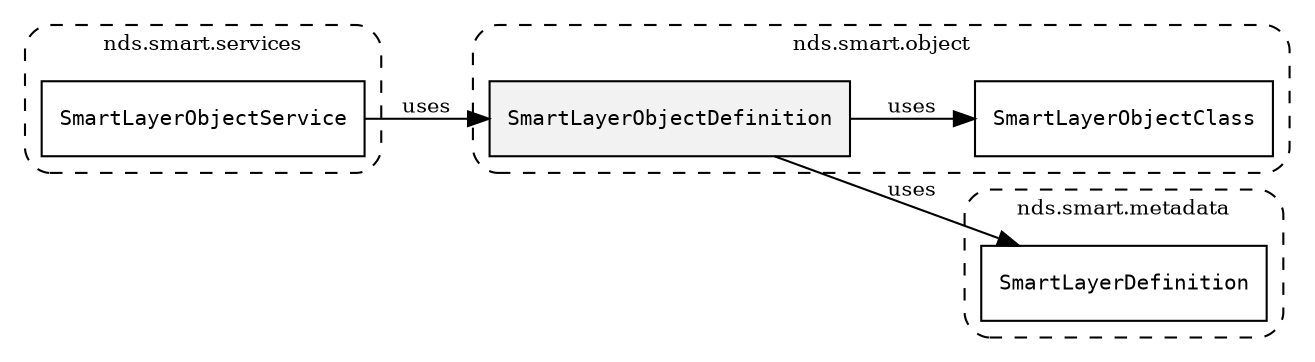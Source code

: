 /**
 * This dot file creates symbol collaboration diagram for SmartLayerObjectDefinition.
 */
digraph ZSERIO
{
    node [shape=box, fontsize=10];
    rankdir="LR";
    fontsize=10;
    tooltip="SmartLayerObjectDefinition collaboration diagram";

    subgraph "cluster_nds.smart.object"
    {
        style="dashed, rounded";
        label="nds.smart.object";
        tooltip="Package nds.smart.object";
        href="../../../content/packages/nds.smart.object.html#Package-nds-smart-object";
        target="_parent";

        "SmartLayerObjectDefinition" [style="filled", fillcolor="#0000000D", target="_parent", label=<<font face="monospace"><table align="center" border="0" cellspacing="0" cellpadding="0"><tr><td href="../../../content/packages/nds.smart.object.html#Structure-SmartLayerObjectDefinition" title="Structure defined in nds.smart.object">SmartLayerObjectDefinition</td></tr></table></font>>];
        "SmartLayerObjectClass" [target="_parent", label=<<font face="monospace"><table align="center" border="0" cellspacing="0" cellpadding="0"><tr><td href="../../../content/packages/nds.smart.object.html#Subtype-SmartLayerObjectClass" title="Subtype defined in nds.smart.object">SmartLayerObjectClass</td></tr></table></font>>];
    }

    subgraph "cluster_nds.smart.metadata"
    {
        style="dashed, rounded";
        label="nds.smart.metadata";
        tooltip="Package nds.smart.metadata";
        href="../../../content/packages/nds.smart.metadata.html#Package-nds-smart-metadata";
        target="_parent";

        "SmartLayerDefinition" [target="_parent", label=<<font face="monospace"><table align="center" border="0" cellspacing="0" cellpadding="0"><tr><td href="../../../content/packages/nds.smart.metadata.html#Structure-SmartLayerDefinition" title="Structure defined in nds.smart.metadata">SmartLayerDefinition</td></tr></table></font>>];
    }

    subgraph "cluster_nds.smart.services"
    {
        style="dashed, rounded";
        label="nds.smart.services";
        tooltip="Package nds.smart.services";
        href="../../../content/packages/nds.smart.services.html#Package-nds-smart-services";
        target="_parent";

        "SmartLayerObjectService" [target="_parent", label=<<font face="monospace"><table align="center" border="0" cellspacing="0" cellpadding="0"><tr><td href="../../../content/packages/nds.smart.services.html#Service-SmartLayerObjectService" title="Service defined in nds.smart.services">SmartLayerObjectService</td></tr></table></font>>];
    }

    "SmartLayerObjectDefinition" -> "SmartLayerObjectClass" [label="uses", fontsize=10];
    "SmartLayerObjectDefinition" -> "SmartLayerDefinition" [label="uses", fontsize=10];
    "SmartLayerObjectService" -> "SmartLayerObjectDefinition" [label="uses", fontsize=10];
}
